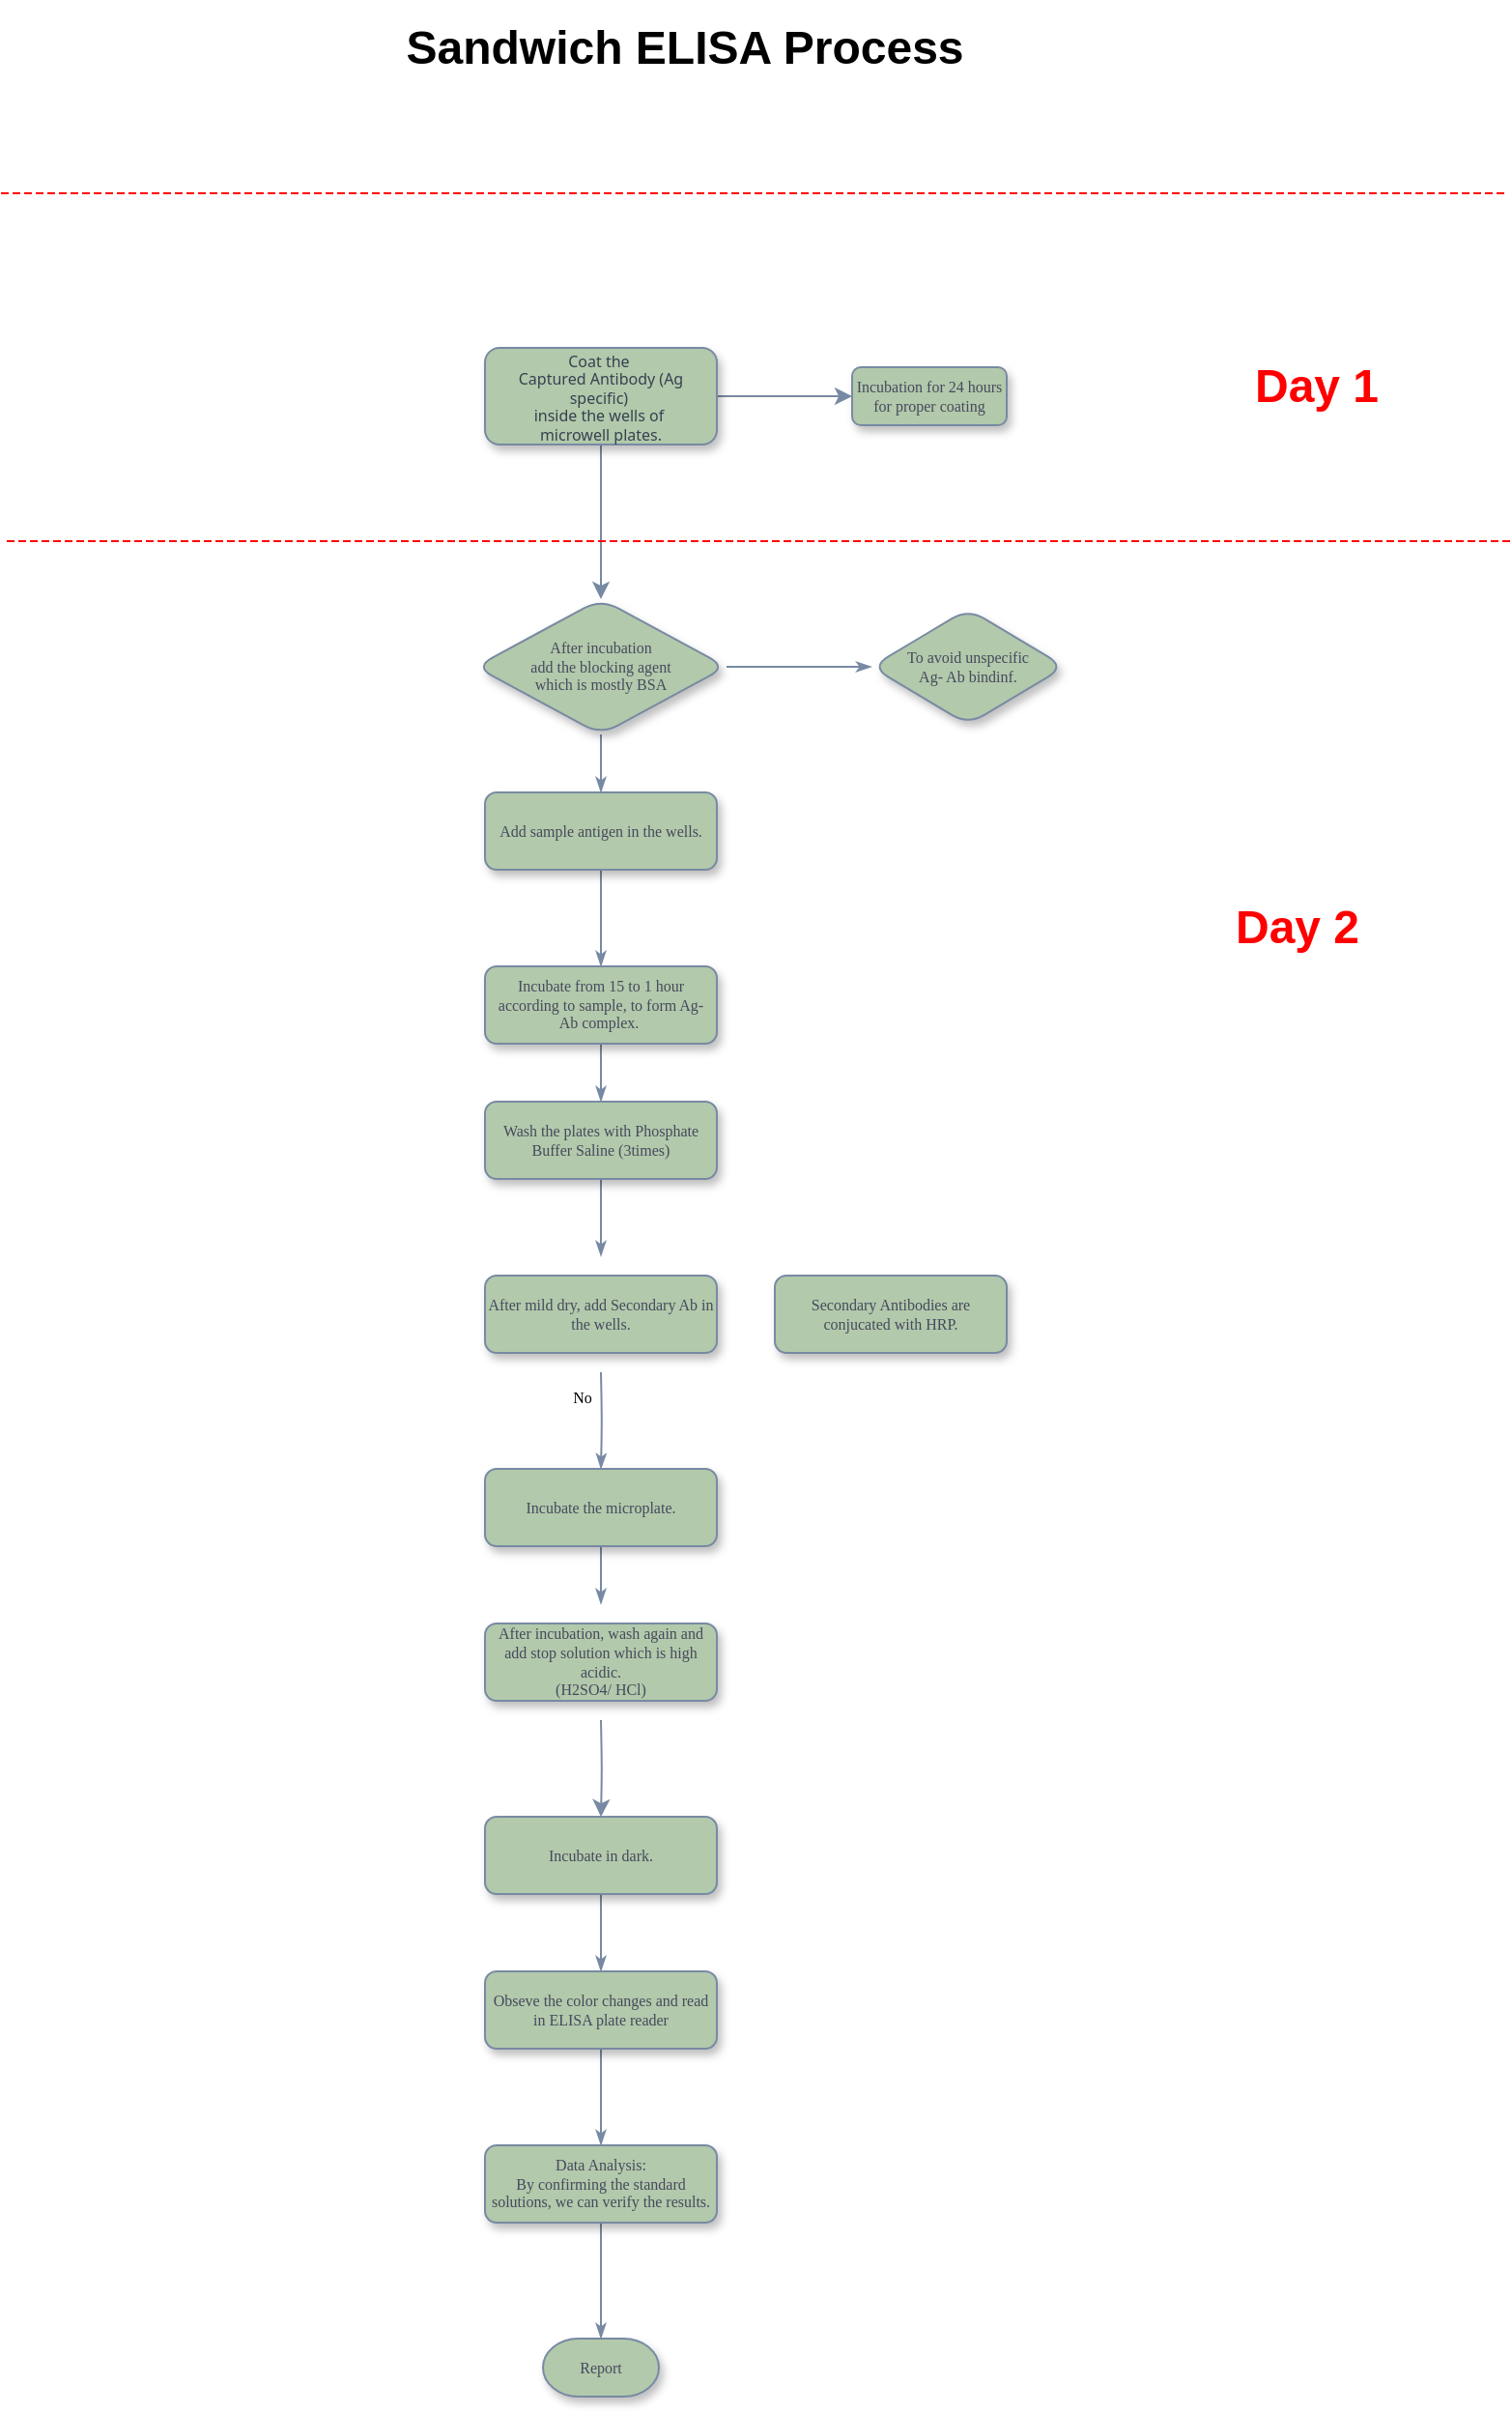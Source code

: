 <mxfile version="22.0.0" type="github">
  <diagram name="Page-1" id="edf60f1a-56cd-e834-aa8a-f176f3a09ee4">
    <mxGraphModel dx="2444" dy="1690" grid="1" gridSize="10" guides="1" tooltips="1" connect="1" arrows="1" fold="1" page="1" pageScale="1" pageWidth="1100" pageHeight="850" background="none" math="0" shadow="0">
      <root>
        <mxCell id="0" />
        <mxCell id="1" parent="0" />
        <mxCell id="60e70716793133e9-4" value="Incubation for 24 hours for proper coating" style="rounded=1;whiteSpace=wrap;html=1;shadow=1;labelBackgroundColor=none;strokeWidth=1;fontFamily=Verdana;fontSize=8;align=center;fillColor=#B2C9AB;strokeColor=#788AA3;fontColor=#46495D;" parent="1" vertex="1">
          <mxGeometry x="380" y="100" width="80" height="30" as="geometry" />
        </mxCell>
        <mxCell id="60e70716793133e9-33" value="" style="edgeStyle=orthogonalEdgeStyle;rounded=1;html=1;labelBackgroundColor=none;startSize=5;endArrow=classicThin;endFill=1;endSize=5;jettySize=auto;orthogonalLoop=1;strokeWidth=1;fontFamily=Verdana;fontSize=8;strokeColor=#788AA3;fontColor=default;" parent="1" source="60e70716793133e9-5" target="60e70716793133e9-7" edge="1">
          <mxGeometry x="-0.778" y="10" relative="1" as="geometry">
            <mxPoint as="offset" />
          </mxGeometry>
        </mxCell>
        <mxCell id="60e70716793133e9-37" value="" style="edgeStyle=orthogonalEdgeStyle;rounded=1;html=1;labelBackgroundColor=none;startSize=5;endArrow=classicThin;endFill=1;endSize=5;jettySize=auto;orthogonalLoop=1;strokeWidth=1;fontFamily=Verdana;fontSize=8;strokeColor=#788AA3;fontColor=default;" parent="1" source="60e70716793133e9-5" target="60e70716793133e9-9" edge="1">
          <mxGeometry x="-0.5" y="10" relative="1" as="geometry">
            <mxPoint as="offset" />
          </mxGeometry>
        </mxCell>
        <mxCell id="60e70716793133e9-5" value="After incubation &lt;br&gt;add the blocking agent &lt;br&gt;which is mostly BSA" style="rhombus;whiteSpace=wrap;html=1;rounded=1;shadow=1;labelBackgroundColor=none;strokeWidth=1;fontFamily=Verdana;fontSize=8;align=center;fillColor=#B2C9AB;strokeColor=#788AA3;fontColor=#46495D;" parent="1" vertex="1">
          <mxGeometry x="185" y="220" width="130" height="70" as="geometry" />
        </mxCell>
        <mxCell id="60e70716793133e9-7" value="To avoid unspecific&lt;br&gt;Ag- Ab bindinf." style="rhombus;whiteSpace=wrap;html=1;rounded=1;shadow=1;labelBackgroundColor=none;strokeWidth=1;fontFamily=Verdana;fontSize=8;align=center;fillColor=#B2C9AB;strokeColor=#788AA3;fontColor=#46495D;" parent="1" vertex="1">
          <mxGeometry x="390" y="225" width="100" height="60" as="geometry" />
        </mxCell>
        <mxCell id="60e70716793133e9-38" style="edgeStyle=orthogonalEdgeStyle;rounded=1;html=1;labelBackgroundColor=none;startSize=5;endArrow=classicThin;endFill=1;endSize=5;jettySize=auto;orthogonalLoop=1;strokeWidth=1;fontFamily=Verdana;fontSize=8;strokeColor=#788AA3;fontColor=default;" parent="1" source="60e70716793133e9-9" target="60e70716793133e9-11" edge="1">
          <mxGeometry relative="1" as="geometry" />
        </mxCell>
        <mxCell id="60e70716793133e9-9" value="Add sample antigen in the wells." style="whiteSpace=wrap;html=1;rounded=1;shadow=1;labelBackgroundColor=none;strokeWidth=1;fontFamily=Verdana;fontSize=8;align=center;fillColor=#B2C9AB;strokeColor=#788AA3;fontColor=#46495D;" parent="1" vertex="1">
          <mxGeometry x="190" y="320" width="120" height="40" as="geometry" />
        </mxCell>
        <mxCell id="60e70716793133e9-41" style="edgeStyle=orthogonalEdgeStyle;rounded=1;html=1;labelBackgroundColor=none;startSize=5;endArrow=classicThin;endFill=1;endSize=5;jettySize=auto;orthogonalLoop=1;strokeWidth=1;fontFamily=Verdana;fontSize=8;strokeColor=#788AA3;fontColor=default;" parent="1" source="60e70716793133e9-11" target="60e70716793133e9-13" edge="1">
          <mxGeometry relative="1" as="geometry" />
        </mxCell>
        <mxCell id="60e70716793133e9-11" value="Incubate from 15 to 1 hour according to sample, to form Ag-Ab complex.&amp;nbsp;" style="whiteSpace=wrap;html=1;rounded=1;shadow=1;labelBackgroundColor=none;strokeWidth=1;fontFamily=Verdana;fontSize=8;align=center;spacing=6;fillColor=#B2C9AB;strokeColor=#788AA3;fontColor=#46495D;" parent="1" vertex="1">
          <mxGeometry x="190" y="410" width="120" height="40" as="geometry" />
        </mxCell>
        <mxCell id="60e70716793133e9-42" style="edgeStyle=orthogonalEdgeStyle;rounded=1;html=1;labelBackgroundColor=none;startSize=5;endArrow=classicThin;endFill=1;endSize=5;jettySize=auto;orthogonalLoop=1;strokeWidth=1;fontFamily=Verdana;fontSize=8;strokeColor=#788AA3;fontColor=default;" parent="1" source="60e70716793133e9-13" edge="1">
          <mxGeometry relative="1" as="geometry">
            <mxPoint x="250.0" y="560" as="targetPoint" />
          </mxGeometry>
        </mxCell>
        <mxCell id="60e70716793133e9-13" value="Wash the plates with Phosphate Buffer Saline (3times)" style="whiteSpace=wrap;html=1;rounded=1;shadow=1;labelBackgroundColor=none;strokeWidth=1;fontFamily=Verdana;fontSize=8;align=center;fillColor=#B2C9AB;strokeColor=#788AA3;fontColor=#46495D;" parent="1" vertex="1">
          <mxGeometry x="190" y="480" width="120" height="40" as="geometry" />
        </mxCell>
        <mxCell id="60e70716793133e9-44" value="No" style="edgeStyle=orthogonalEdgeStyle;rounded=1;html=1;labelBackgroundColor=none;startSize=5;endArrow=classicThin;endFill=1;endSize=5;jettySize=auto;orthogonalLoop=1;strokeWidth=1;fontFamily=Verdana;fontSize=8;strokeColor=#788AA3;fontColor=default;" parent="1" target="60e70716793133e9-16" edge="1">
          <mxGeometry x="-0.5" y="-10" relative="1" as="geometry">
            <mxPoint as="offset" />
            <mxPoint x="250.0" y="620.0" as="sourcePoint" />
          </mxGeometry>
        </mxCell>
        <mxCell id="60e70716793133e9-46" style="edgeStyle=orthogonalEdgeStyle;rounded=1;html=1;labelBackgroundColor=none;startSize=5;endArrow=classicThin;endFill=1;endSize=5;jettySize=auto;orthogonalLoop=1;strokeWidth=1;fontFamily=Verdana;fontSize=8;strokeColor=#788AA3;fontColor=default;" parent="1" source="60e70716793133e9-16" edge="1">
          <mxGeometry relative="1" as="geometry">
            <mxPoint x="250" y="740" as="targetPoint" />
          </mxGeometry>
        </mxCell>
        <mxCell id="60e70716793133e9-16" value="Incubate the microplate." style="whiteSpace=wrap;html=1;rounded=1;shadow=1;labelBackgroundColor=none;strokeWidth=1;fontFamily=Verdana;fontSize=8;align=center;fillColor=#B2C9AB;strokeColor=#788AA3;fontColor=#46495D;" parent="1" vertex="1">
          <mxGeometry x="190" y="670" width="120" height="40" as="geometry" />
        </mxCell>
        <mxCell id="jBPpoowKPCLlp57i7Zq8-4" value="" style="edgeStyle=orthogonalEdgeStyle;rounded=1;orthogonalLoop=1;jettySize=auto;html=1;labelBackgroundColor=none;strokeColor=#788AA3;fontColor=default;" edge="1" parent="1" target="60e70716793133e9-23">
          <mxGeometry relative="1" as="geometry">
            <mxPoint x="250" y="800" as="sourcePoint" />
          </mxGeometry>
        </mxCell>
        <mxCell id="60e70716793133e9-55" style="edgeStyle=orthogonalEdgeStyle;rounded=1;html=1;labelBackgroundColor=none;startSize=5;endArrow=classicThin;endFill=1;endSize=5;jettySize=auto;orthogonalLoop=1;strokeWidth=1;fontFamily=Verdana;fontSize=8;strokeColor=#788AA3;fontColor=default;" parent="1" source="60e70716793133e9-23" target="60e70716793133e9-25" edge="1">
          <mxGeometry relative="1" as="geometry" />
        </mxCell>
        <mxCell id="60e70716793133e9-23" value="Incubate in dark." style="rounded=1;whiteSpace=wrap;html=1;shadow=1;labelBackgroundColor=none;strokeWidth=1;fontFamily=Verdana;fontSize=8;align=center;fillColor=#B2C9AB;strokeColor=#788AA3;fontColor=#46495D;" parent="1" vertex="1">
          <mxGeometry x="190" y="850" width="120" height="40" as="geometry" />
        </mxCell>
        <mxCell id="60e70716793133e9-56" style="edgeStyle=orthogonalEdgeStyle;rounded=1;html=1;labelBackgroundColor=none;startSize=5;endArrow=classicThin;endFill=1;endSize=5;jettySize=auto;orthogonalLoop=1;strokeWidth=1;fontFamily=Verdana;fontSize=8;strokeColor=#788AA3;fontColor=default;" parent="1" source="60e70716793133e9-25" target="60e70716793133e9-28" edge="1">
          <mxGeometry relative="1" as="geometry" />
        </mxCell>
        <mxCell id="60e70716793133e9-25" value="Obseve the color changes and read in ELISA plate reader" style="rounded=1;whiteSpace=wrap;html=1;shadow=1;labelBackgroundColor=none;strokeWidth=1;fontFamily=Verdana;fontSize=8;align=center;fillColor=#B2C9AB;strokeColor=#788AA3;fontColor=#46495D;" parent="1" vertex="1">
          <mxGeometry x="190" y="930" width="120" height="40" as="geometry" />
        </mxCell>
        <mxCell id="60e70716793133e9-57" style="edgeStyle=orthogonalEdgeStyle;rounded=1;html=1;labelBackgroundColor=none;startSize=5;endArrow=classicThin;endFill=1;endSize=5;jettySize=auto;orthogonalLoop=1;strokeWidth=1;fontFamily=Verdana;fontSize=8;strokeColor=#788AA3;fontColor=default;" parent="1" source="60e70716793133e9-28" target="60e70716793133e9-30" edge="1">
          <mxGeometry relative="1" as="geometry" />
        </mxCell>
        <mxCell id="60e70716793133e9-28" value="Data Analysis:&lt;br&gt;By confirming the standard solutions, we can verify the results." style="whiteSpace=wrap;html=1;rounded=1;shadow=1;labelBackgroundColor=none;strokeWidth=1;fontFamily=Verdana;fontSize=8;align=center;fillColor=#B2C9AB;strokeColor=#788AA3;fontColor=#46495D;" parent="1" vertex="1">
          <mxGeometry x="190" y="1020" width="120" height="40" as="geometry" />
        </mxCell>
        <mxCell id="60e70716793133e9-30" value="Report" style="strokeWidth=1;html=1;shape=mxgraph.flowchart.terminator;whiteSpace=wrap;rounded=1;shadow=1;labelBackgroundColor=none;fontFamily=Verdana;fontSize=8;align=center;fillColor=#B2C9AB;strokeColor=#788AA3;fontColor=#46495D;" parent="1" vertex="1">
          <mxGeometry x="220" y="1120" width="60" height="30" as="geometry" />
        </mxCell>
        <mxCell id="jBPpoowKPCLlp57i7Zq8-6" value="After mild dry, add Secondary Ab in the wells." style="whiteSpace=wrap;html=1;rounded=1;shadow=1;labelBackgroundColor=none;strokeWidth=1;fontFamily=Verdana;fontSize=8;align=center;fillColor=#B2C9AB;strokeColor=#788AA3;fontColor=#46495D;" vertex="1" parent="1">
          <mxGeometry x="190" y="570" width="120" height="40" as="geometry" />
        </mxCell>
        <mxCell id="jBPpoowKPCLlp57i7Zq8-7" value="Secondary Antibodies are conjucated with HRP." style="whiteSpace=wrap;html=1;rounded=1;shadow=1;labelBackgroundColor=none;strokeWidth=1;fontFamily=Verdana;fontSize=8;align=center;fillColor=#B2C9AB;strokeColor=#788AA3;fontColor=#46495D;" vertex="1" parent="1">
          <mxGeometry x="340" y="570" width="120" height="40" as="geometry" />
        </mxCell>
        <mxCell id="jBPpoowKPCLlp57i7Zq8-8" value="After incubation, wash again and add stop solution which is high acidic.&lt;br&gt;(H2SO4/ HCl)" style="whiteSpace=wrap;html=1;rounded=1;shadow=1;labelBackgroundColor=none;strokeWidth=1;fontFamily=Verdana;fontSize=8;align=center;fillColor=#B2C9AB;strokeColor=#788AA3;fontColor=#46495D;" vertex="1" parent="1">
          <mxGeometry x="190" y="750" width="120" height="40" as="geometry" />
        </mxCell>
        <mxCell id="jBPpoowKPCLlp57i7Zq8-13" value="" style="edgeStyle=orthogonalEdgeStyle;rounded=1;orthogonalLoop=1;jettySize=auto;html=1;labelBackgroundColor=none;strokeColor=#788AA3;fontColor=default;" edge="1" parent="1" source="jBPpoowKPCLlp57i7Zq8-12" target="60e70716793133e9-5">
          <mxGeometry relative="1" as="geometry" />
        </mxCell>
        <mxCell id="jBPpoowKPCLlp57i7Zq8-14" value="" style="edgeStyle=orthogonalEdgeStyle;rounded=1;orthogonalLoop=1;jettySize=auto;html=1;labelBackgroundColor=none;strokeColor=#788AA3;fontColor=default;" edge="1" parent="1" source="jBPpoowKPCLlp57i7Zq8-12" target="60e70716793133e9-4">
          <mxGeometry relative="1" as="geometry" />
        </mxCell>
        <mxCell id="jBPpoowKPCLlp57i7Zq8-12" value="&lt;p style=&quot;border: 0px solid rgb(217, 217, 227); box-sizing: border-box; --tw-border-spacing-x: 0; --tw-border-spacing-y: 0; --tw-translate-x: 0; --tw-translate-y: 0; --tw-rotate: 0; --tw-skew-x: 0; --tw-skew-y: 0; --tw-scale-x: 1; --tw-scale-y: 1; --tw-pan-x: ; --tw-pan-y: ; --tw-pinch-zoom: ; --tw-scroll-snap-strictness: proximity; --tw-gradient-from-position: ; --tw-gradient-via-position: ; --tw-gradient-to-position: ; --tw-ordinal: ; --tw-slashed-zero: ; --tw-numeric-figure: ; --tw-numeric-spacing: ; --tw-numeric-fraction: ; --tw-ring-inset: ; --tw-ring-offset-width: 0px; --tw-ring-offset-color: #fff; --tw-ring-color: rgba(69,89,164,.5); --tw-ring-offset-shadow: 0 0 transparent; --tw-ring-shadow: 0 0 transparent; --tw-shadow: 0 0 transparent; --tw-shadow-colored: 0 0 transparent; --tw-blur: ; --tw-brightness: ; --tw-contrast: ; --tw-grayscale: ; --tw-hue-rotate: ; --tw-invert: ; --tw-saturate: ; --tw-sepia: ; --tw-drop-shadow: ; --tw-backdrop-blur: ; --tw-backdrop-brightness: ; --tw-backdrop-contrast: ; --tw-backdrop-grayscale: ; --tw-backdrop-hue-rotate: ; --tw-backdrop-invert: ; --tw-backdrop-opacity: ; --tw-backdrop-saturate: ; --tw-backdrop-sepia: ; margin: 0px; color: rgb(55, 65, 81); font-family: Söhne, ui-sans-serif, system-ui, -apple-system, &amp;quot;Segoe UI&amp;quot;, Roboto, Ubuntu, Cantarell, &amp;quot;Noto Sans&amp;quot;, sans-serif, &amp;quot;Helvetica Neue&amp;quot;, Arial, &amp;quot;Apple Color Emoji&amp;quot;, &amp;quot;Segoe UI Emoji&amp;quot;, &amp;quot;Segoe UI Symbol&amp;quot;, &amp;quot;Noto Color Emoji&amp;quot;;&quot;&gt;&lt;font style=&quot;border-color: var(--border-color);&quot;&gt;Coat the&amp;nbsp;&lt;/font&gt;&lt;/p&gt;&lt;p style=&quot;border: 0px solid rgb(217, 217, 227); box-sizing: border-box; --tw-border-spacing-x: 0; --tw-border-spacing-y: 0; --tw-translate-x: 0; --tw-translate-y: 0; --tw-rotate: 0; --tw-skew-x: 0; --tw-skew-y: 0; --tw-scale-x: 1; --tw-scale-y: 1; --tw-pan-x: ; --tw-pan-y: ; --tw-pinch-zoom: ; --tw-scroll-snap-strictness: proximity; --tw-gradient-from-position: ; --tw-gradient-via-position: ; --tw-gradient-to-position: ; --tw-ordinal: ; --tw-slashed-zero: ; --tw-numeric-figure: ; --tw-numeric-spacing: ; --tw-numeric-fraction: ; --tw-ring-inset: ; --tw-ring-offset-width: 0px; --tw-ring-offset-color: #fff; --tw-ring-color: rgba(69,89,164,.5); --tw-ring-offset-shadow: 0 0 transparent; --tw-ring-shadow: 0 0 transparent; --tw-shadow: 0 0 transparent; --tw-shadow-colored: 0 0 transparent; --tw-blur: ; --tw-brightness: ; --tw-contrast: ; --tw-grayscale: ; --tw-hue-rotate: ; --tw-invert: ; --tw-saturate: ; --tw-sepia: ; --tw-drop-shadow: ; --tw-backdrop-blur: ; --tw-backdrop-brightness: ; --tw-backdrop-contrast: ; --tw-backdrop-grayscale: ; --tw-backdrop-hue-rotate: ; --tw-backdrop-invert: ; --tw-backdrop-opacity: ; --tw-backdrop-saturate: ; --tw-backdrop-sepia: ; margin: 0px; color: rgb(55, 65, 81); font-family: Söhne, ui-sans-serif, system-ui, -apple-system, &amp;quot;Segoe UI&amp;quot;, Roboto, Ubuntu, Cantarell, &amp;quot;Noto Sans&amp;quot;, sans-serif, &amp;quot;Helvetica Neue&amp;quot;, Arial, &amp;quot;Apple Color Emoji&amp;quot;, &amp;quot;Segoe UI Emoji&amp;quot;, &amp;quot;Segoe UI Symbol&amp;quot;, &amp;quot;Noto Color Emoji&amp;quot;;&quot;&gt;&lt;font style=&quot;border-color: var(--border-color);&quot;&gt;Captured Antibody (Ag specific)&amp;nbsp;&lt;/font&gt;&lt;/p&gt;&lt;p style=&quot;border: 0px solid rgb(217, 217, 227); box-sizing: border-box; --tw-border-spacing-x: 0; --tw-border-spacing-y: 0; --tw-translate-x: 0; --tw-translate-y: 0; --tw-rotate: 0; --tw-skew-x: 0; --tw-skew-y: 0; --tw-scale-x: 1; --tw-scale-y: 1; --tw-pan-x: ; --tw-pan-y: ; --tw-pinch-zoom: ; --tw-scroll-snap-strictness: proximity; --tw-gradient-from-position: ; --tw-gradient-via-position: ; --tw-gradient-to-position: ; --tw-ordinal: ; --tw-slashed-zero: ; --tw-numeric-figure: ; --tw-numeric-spacing: ; --tw-numeric-fraction: ; --tw-ring-inset: ; --tw-ring-offset-width: 0px; --tw-ring-offset-color: #fff; --tw-ring-color: rgba(69,89,164,.5); --tw-ring-offset-shadow: 0 0 transparent; --tw-ring-shadow: 0 0 transparent; --tw-shadow: 0 0 transparent; --tw-shadow-colored: 0 0 transparent; --tw-blur: ; --tw-brightness: ; --tw-contrast: ; --tw-grayscale: ; --tw-hue-rotate: ; --tw-invert: ; --tw-saturate: ; --tw-sepia: ; --tw-drop-shadow: ; --tw-backdrop-blur: ; --tw-backdrop-brightness: ; --tw-backdrop-contrast: ; --tw-backdrop-grayscale: ; --tw-backdrop-hue-rotate: ; --tw-backdrop-invert: ; --tw-backdrop-opacity: ; --tw-backdrop-saturate: ; --tw-backdrop-sepia: ; margin: 0px; color: rgb(55, 65, 81); font-family: Söhne, ui-sans-serif, system-ui, -apple-system, &amp;quot;Segoe UI&amp;quot;, Roboto, Ubuntu, Cantarell, &amp;quot;Noto Sans&amp;quot;, sans-serif, &amp;quot;Helvetica Neue&amp;quot;, Arial, &amp;quot;Apple Color Emoji&amp;quot;, &amp;quot;Segoe UI Emoji&amp;quot;, &amp;quot;Segoe UI Symbol&amp;quot;, &amp;quot;Noto Color Emoji&amp;quot;;&quot;&gt;&lt;font style=&quot;border-color: var(--border-color);&quot;&gt;inside the wells of&amp;nbsp;&lt;/font&gt;&lt;/p&gt;&lt;p style=&quot;border: 0px solid rgb(217, 217, 227); box-sizing: border-box; --tw-border-spacing-x: 0; --tw-border-spacing-y: 0; --tw-translate-x: 0; --tw-translate-y: 0; --tw-rotate: 0; --tw-skew-x: 0; --tw-skew-y: 0; --tw-scale-x: 1; --tw-scale-y: 1; --tw-pan-x: ; --tw-pan-y: ; --tw-pinch-zoom: ; --tw-scroll-snap-strictness: proximity; --tw-gradient-from-position: ; --tw-gradient-via-position: ; --tw-gradient-to-position: ; --tw-ordinal: ; --tw-slashed-zero: ; --tw-numeric-figure: ; --tw-numeric-spacing: ; --tw-numeric-fraction: ; --tw-ring-inset: ; --tw-ring-offset-width: 0px; --tw-ring-offset-color: #fff; --tw-ring-color: rgba(69,89,164,.5); --tw-ring-offset-shadow: 0 0 transparent; --tw-ring-shadow: 0 0 transparent; --tw-shadow: 0 0 transparent; --tw-shadow-colored: 0 0 transparent; --tw-blur: ; --tw-brightness: ; --tw-contrast: ; --tw-grayscale: ; --tw-hue-rotate: ; --tw-invert: ; --tw-saturate: ; --tw-sepia: ; --tw-drop-shadow: ; --tw-backdrop-blur: ; --tw-backdrop-brightness: ; --tw-backdrop-contrast: ; --tw-backdrop-grayscale: ; --tw-backdrop-hue-rotate: ; --tw-backdrop-invert: ; --tw-backdrop-opacity: ; --tw-backdrop-saturate: ; --tw-backdrop-sepia: ; margin: 0px; color: rgb(55, 65, 81); font-family: Söhne, ui-sans-serif, system-ui, -apple-system, &amp;quot;Segoe UI&amp;quot;, Roboto, Ubuntu, Cantarell, &amp;quot;Noto Sans&amp;quot;, sans-serif, &amp;quot;Helvetica Neue&amp;quot;, Arial, &amp;quot;Apple Color Emoji&amp;quot;, &amp;quot;Segoe UI Emoji&amp;quot;, &amp;quot;Segoe UI Symbol&amp;quot;, &amp;quot;Noto Color Emoji&amp;quot;;&quot;&gt;&lt;font style=&quot;border-color: var(--border-color);&quot;&gt;microwell plates.&lt;/font&gt;&lt;/p&gt;" style="rounded=1;whiteSpace=wrap;html=1;shadow=1;labelBackgroundColor=none;strokeWidth=1;fontFamily=Verdana;fontSize=8;align=center;fillColor=#B2C9AB;strokeColor=#788AA3;fontColor=#46495D;" vertex="1" parent="1">
          <mxGeometry x="190" y="90" width="120" height="50" as="geometry" />
        </mxCell>
        <mxCell id="jBPpoowKPCLlp57i7Zq8-16" value="" style="shape=partialRectangle;whiteSpace=wrap;html=1;left=0;right=0;fillColor=none;strokeColor=#FF0000;fontColor=#46495D;dashed=1;" vertex="1" parent="1">
          <mxGeometry x="-60" y="10" width="780" height="180" as="geometry" />
        </mxCell>
        <mxCell id="jBPpoowKPCLlp57i7Zq8-17" value="&lt;font color=&quot;#ff0000&quot;&gt;Day 1&lt;/font&gt;" style="text;strokeColor=none;fillColor=none;html=1;fontSize=24;fontStyle=1;verticalAlign=middle;align=center;fontColor=#46495D;" vertex="1" parent="1">
          <mxGeometry x="570" y="90" width="100" height="40" as="geometry" />
        </mxCell>
        <mxCell id="jBPpoowKPCLlp57i7Zq8-19" value="&lt;font color=&quot;#ff0000&quot;&gt;Day 2&lt;/font&gt;" style="text;strokeColor=none;fillColor=none;html=1;fontSize=24;fontStyle=1;verticalAlign=middle;align=center;fontColor=#46495D;" vertex="1" parent="1">
          <mxGeometry x="560" y="370" width="100" height="40" as="geometry" />
        </mxCell>
        <mxCell id="jBPpoowKPCLlp57i7Zq8-20" value="&lt;font color=&quot;#000000&quot;&gt;Sandwich ELISA Process&lt;/font&gt;" style="text;strokeColor=none;fillColor=none;html=1;fontSize=24;fontStyle=1;verticalAlign=middle;align=center;fontColor=#46495D;" vertex="1" parent="1">
          <mxGeometry x="130" y="-90" width="325" height="50" as="geometry" />
        </mxCell>
      </root>
    </mxGraphModel>
  </diagram>
</mxfile>
